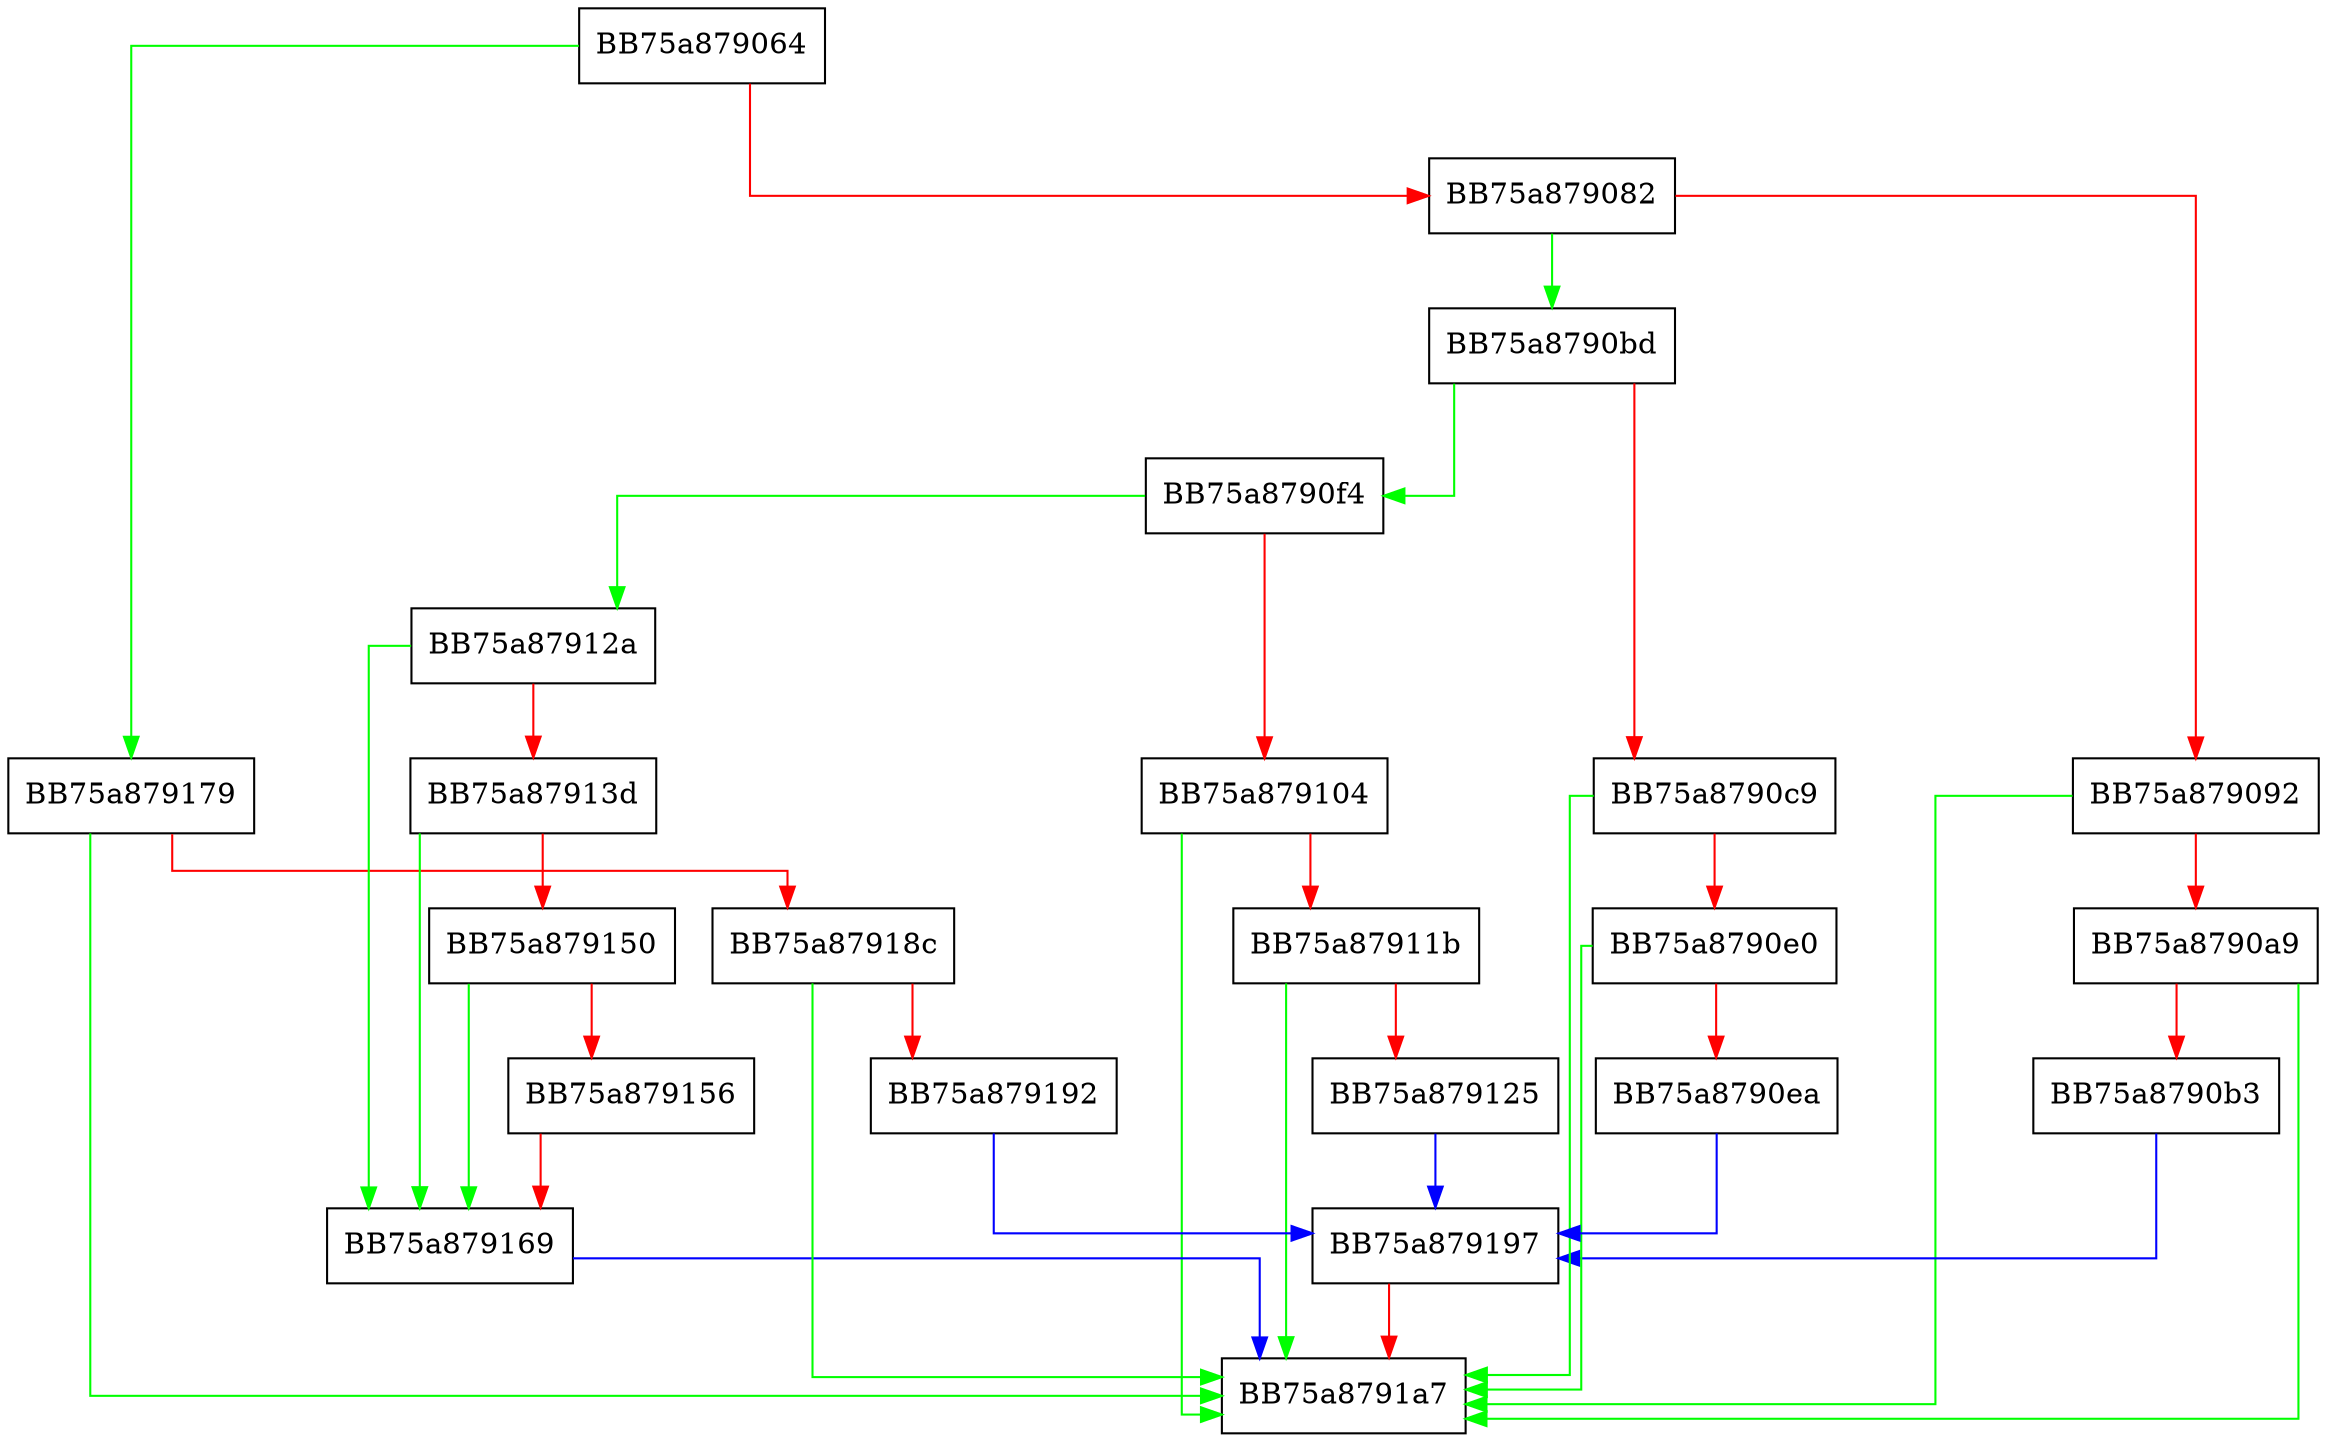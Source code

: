 digraph LogPkcs7CertificateDataViaPLI {
  node [shape="box"];
  graph [splines=ortho];
  BB75a879064 -> BB75a879179 [color="green"];
  BB75a879064 -> BB75a879082 [color="red"];
  BB75a879082 -> BB75a8790bd [color="green"];
  BB75a879082 -> BB75a879092 [color="red"];
  BB75a879092 -> BB75a8791a7 [color="green"];
  BB75a879092 -> BB75a8790a9 [color="red"];
  BB75a8790a9 -> BB75a8791a7 [color="green"];
  BB75a8790a9 -> BB75a8790b3 [color="red"];
  BB75a8790b3 -> BB75a879197 [color="blue"];
  BB75a8790bd -> BB75a8790f4 [color="green"];
  BB75a8790bd -> BB75a8790c9 [color="red"];
  BB75a8790c9 -> BB75a8791a7 [color="green"];
  BB75a8790c9 -> BB75a8790e0 [color="red"];
  BB75a8790e0 -> BB75a8791a7 [color="green"];
  BB75a8790e0 -> BB75a8790ea [color="red"];
  BB75a8790ea -> BB75a879197 [color="blue"];
  BB75a8790f4 -> BB75a87912a [color="green"];
  BB75a8790f4 -> BB75a879104 [color="red"];
  BB75a879104 -> BB75a8791a7 [color="green"];
  BB75a879104 -> BB75a87911b [color="red"];
  BB75a87911b -> BB75a8791a7 [color="green"];
  BB75a87911b -> BB75a879125 [color="red"];
  BB75a879125 -> BB75a879197 [color="blue"];
  BB75a87912a -> BB75a879169 [color="green"];
  BB75a87912a -> BB75a87913d [color="red"];
  BB75a87913d -> BB75a879169 [color="green"];
  BB75a87913d -> BB75a879150 [color="red"];
  BB75a879150 -> BB75a879169 [color="green"];
  BB75a879150 -> BB75a879156 [color="red"];
  BB75a879156 -> BB75a879169 [color="red"];
  BB75a879169 -> BB75a8791a7 [color="blue"];
  BB75a879179 -> BB75a8791a7 [color="green"];
  BB75a879179 -> BB75a87918c [color="red"];
  BB75a87918c -> BB75a8791a7 [color="green"];
  BB75a87918c -> BB75a879192 [color="red"];
  BB75a879192 -> BB75a879197 [color="blue"];
  BB75a879197 -> BB75a8791a7 [color="red"];
}